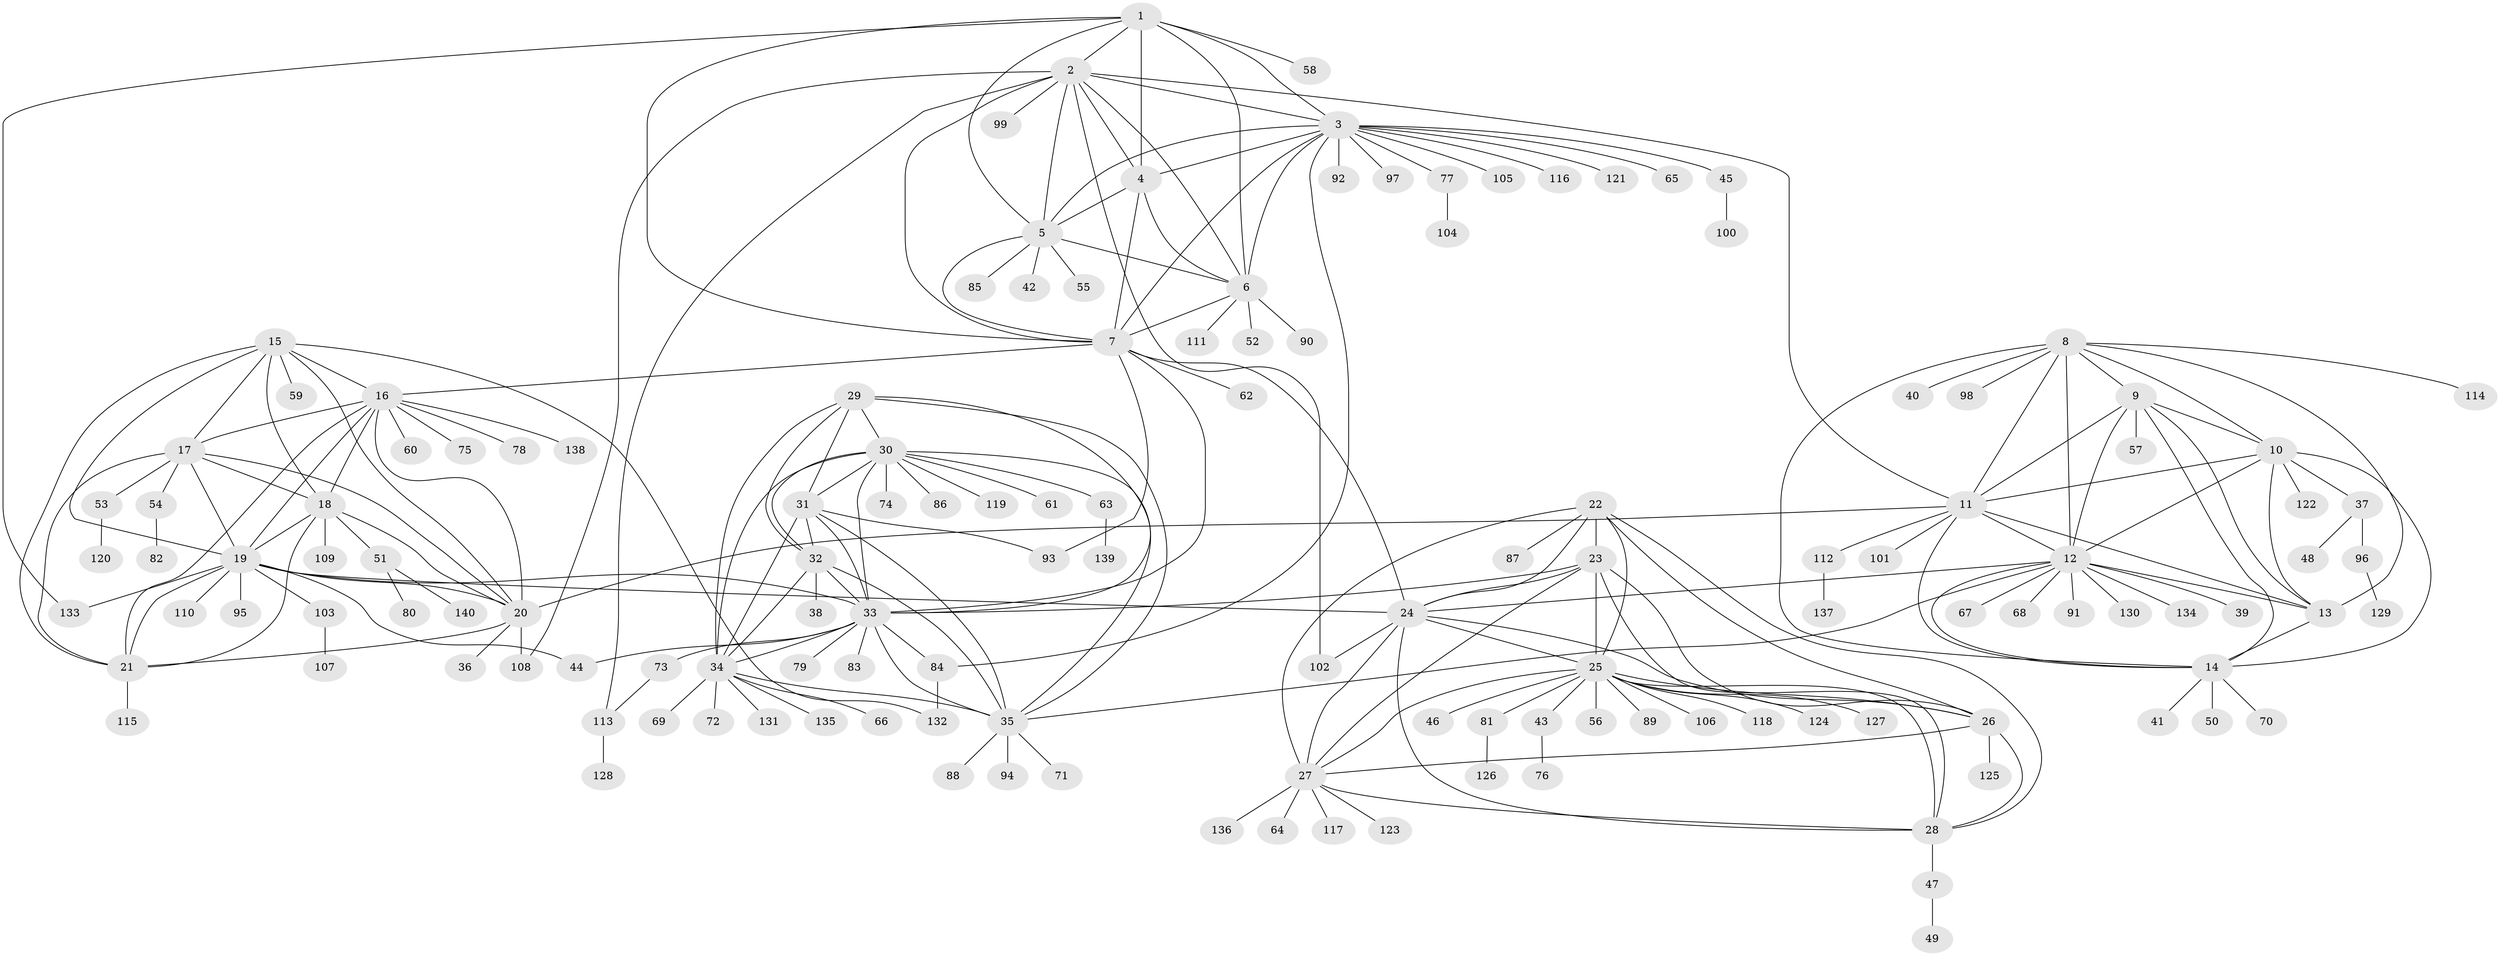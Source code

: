 // Generated by graph-tools (version 1.1) at 2025/26/03/09/25 03:26:35]
// undirected, 140 vertices, 228 edges
graph export_dot {
graph [start="1"]
  node [color=gray90,style=filled];
  1;
  2;
  3;
  4;
  5;
  6;
  7;
  8;
  9;
  10;
  11;
  12;
  13;
  14;
  15;
  16;
  17;
  18;
  19;
  20;
  21;
  22;
  23;
  24;
  25;
  26;
  27;
  28;
  29;
  30;
  31;
  32;
  33;
  34;
  35;
  36;
  37;
  38;
  39;
  40;
  41;
  42;
  43;
  44;
  45;
  46;
  47;
  48;
  49;
  50;
  51;
  52;
  53;
  54;
  55;
  56;
  57;
  58;
  59;
  60;
  61;
  62;
  63;
  64;
  65;
  66;
  67;
  68;
  69;
  70;
  71;
  72;
  73;
  74;
  75;
  76;
  77;
  78;
  79;
  80;
  81;
  82;
  83;
  84;
  85;
  86;
  87;
  88;
  89;
  90;
  91;
  92;
  93;
  94;
  95;
  96;
  97;
  98;
  99;
  100;
  101;
  102;
  103;
  104;
  105;
  106;
  107;
  108;
  109;
  110;
  111;
  112;
  113;
  114;
  115;
  116;
  117;
  118;
  119;
  120;
  121;
  122;
  123;
  124;
  125;
  126;
  127;
  128;
  129;
  130;
  131;
  132;
  133;
  134;
  135;
  136;
  137;
  138;
  139;
  140;
  1 -- 2;
  1 -- 3;
  1 -- 4;
  1 -- 5;
  1 -- 6;
  1 -- 7;
  1 -- 58;
  1 -- 133;
  2 -- 3;
  2 -- 4;
  2 -- 5;
  2 -- 6;
  2 -- 7;
  2 -- 11;
  2 -- 99;
  2 -- 102;
  2 -- 108;
  2 -- 113;
  3 -- 4;
  3 -- 5;
  3 -- 6;
  3 -- 7;
  3 -- 45;
  3 -- 65;
  3 -- 77;
  3 -- 84;
  3 -- 92;
  3 -- 97;
  3 -- 105;
  3 -- 116;
  3 -- 121;
  4 -- 5;
  4 -- 6;
  4 -- 7;
  5 -- 6;
  5 -- 7;
  5 -- 42;
  5 -- 55;
  5 -- 85;
  6 -- 7;
  6 -- 52;
  6 -- 90;
  6 -- 111;
  7 -- 16;
  7 -- 24;
  7 -- 33;
  7 -- 62;
  7 -- 93;
  8 -- 9;
  8 -- 10;
  8 -- 11;
  8 -- 12;
  8 -- 13;
  8 -- 14;
  8 -- 40;
  8 -- 98;
  8 -- 114;
  9 -- 10;
  9 -- 11;
  9 -- 12;
  9 -- 13;
  9 -- 14;
  9 -- 57;
  10 -- 11;
  10 -- 12;
  10 -- 13;
  10 -- 14;
  10 -- 37;
  10 -- 122;
  11 -- 12;
  11 -- 13;
  11 -- 14;
  11 -- 20;
  11 -- 101;
  11 -- 112;
  12 -- 13;
  12 -- 14;
  12 -- 24;
  12 -- 35;
  12 -- 39;
  12 -- 67;
  12 -- 68;
  12 -- 91;
  12 -- 130;
  12 -- 134;
  13 -- 14;
  14 -- 41;
  14 -- 50;
  14 -- 70;
  15 -- 16;
  15 -- 17;
  15 -- 18;
  15 -- 19;
  15 -- 20;
  15 -- 21;
  15 -- 59;
  15 -- 132;
  16 -- 17;
  16 -- 18;
  16 -- 19;
  16 -- 20;
  16 -- 21;
  16 -- 60;
  16 -- 75;
  16 -- 78;
  16 -- 138;
  17 -- 18;
  17 -- 19;
  17 -- 20;
  17 -- 21;
  17 -- 53;
  17 -- 54;
  18 -- 19;
  18 -- 20;
  18 -- 21;
  18 -- 51;
  18 -- 109;
  19 -- 20;
  19 -- 21;
  19 -- 24;
  19 -- 33;
  19 -- 44;
  19 -- 95;
  19 -- 103;
  19 -- 110;
  19 -- 133;
  20 -- 21;
  20 -- 36;
  20 -- 108;
  21 -- 115;
  22 -- 23;
  22 -- 24;
  22 -- 25;
  22 -- 26;
  22 -- 27;
  22 -- 28;
  22 -- 87;
  23 -- 24;
  23 -- 25;
  23 -- 26;
  23 -- 27;
  23 -- 28;
  23 -- 33;
  24 -- 25;
  24 -- 26;
  24 -- 27;
  24 -- 28;
  24 -- 102;
  25 -- 26;
  25 -- 27;
  25 -- 28;
  25 -- 43;
  25 -- 46;
  25 -- 56;
  25 -- 81;
  25 -- 89;
  25 -- 106;
  25 -- 118;
  25 -- 124;
  25 -- 127;
  26 -- 27;
  26 -- 28;
  26 -- 125;
  27 -- 28;
  27 -- 64;
  27 -- 117;
  27 -- 123;
  27 -- 136;
  28 -- 47;
  29 -- 30;
  29 -- 31;
  29 -- 32;
  29 -- 33;
  29 -- 34;
  29 -- 35;
  30 -- 31;
  30 -- 32;
  30 -- 33;
  30 -- 34;
  30 -- 35;
  30 -- 61;
  30 -- 63;
  30 -- 74;
  30 -- 86;
  30 -- 119;
  31 -- 32;
  31 -- 33;
  31 -- 34;
  31 -- 35;
  31 -- 93;
  32 -- 33;
  32 -- 34;
  32 -- 35;
  32 -- 38;
  33 -- 34;
  33 -- 35;
  33 -- 44;
  33 -- 73;
  33 -- 79;
  33 -- 83;
  33 -- 84;
  34 -- 35;
  34 -- 66;
  34 -- 69;
  34 -- 72;
  34 -- 131;
  34 -- 135;
  35 -- 71;
  35 -- 88;
  35 -- 94;
  37 -- 48;
  37 -- 96;
  43 -- 76;
  45 -- 100;
  47 -- 49;
  51 -- 80;
  51 -- 140;
  53 -- 120;
  54 -- 82;
  63 -- 139;
  73 -- 113;
  77 -- 104;
  81 -- 126;
  84 -- 132;
  96 -- 129;
  103 -- 107;
  112 -- 137;
  113 -- 128;
}
